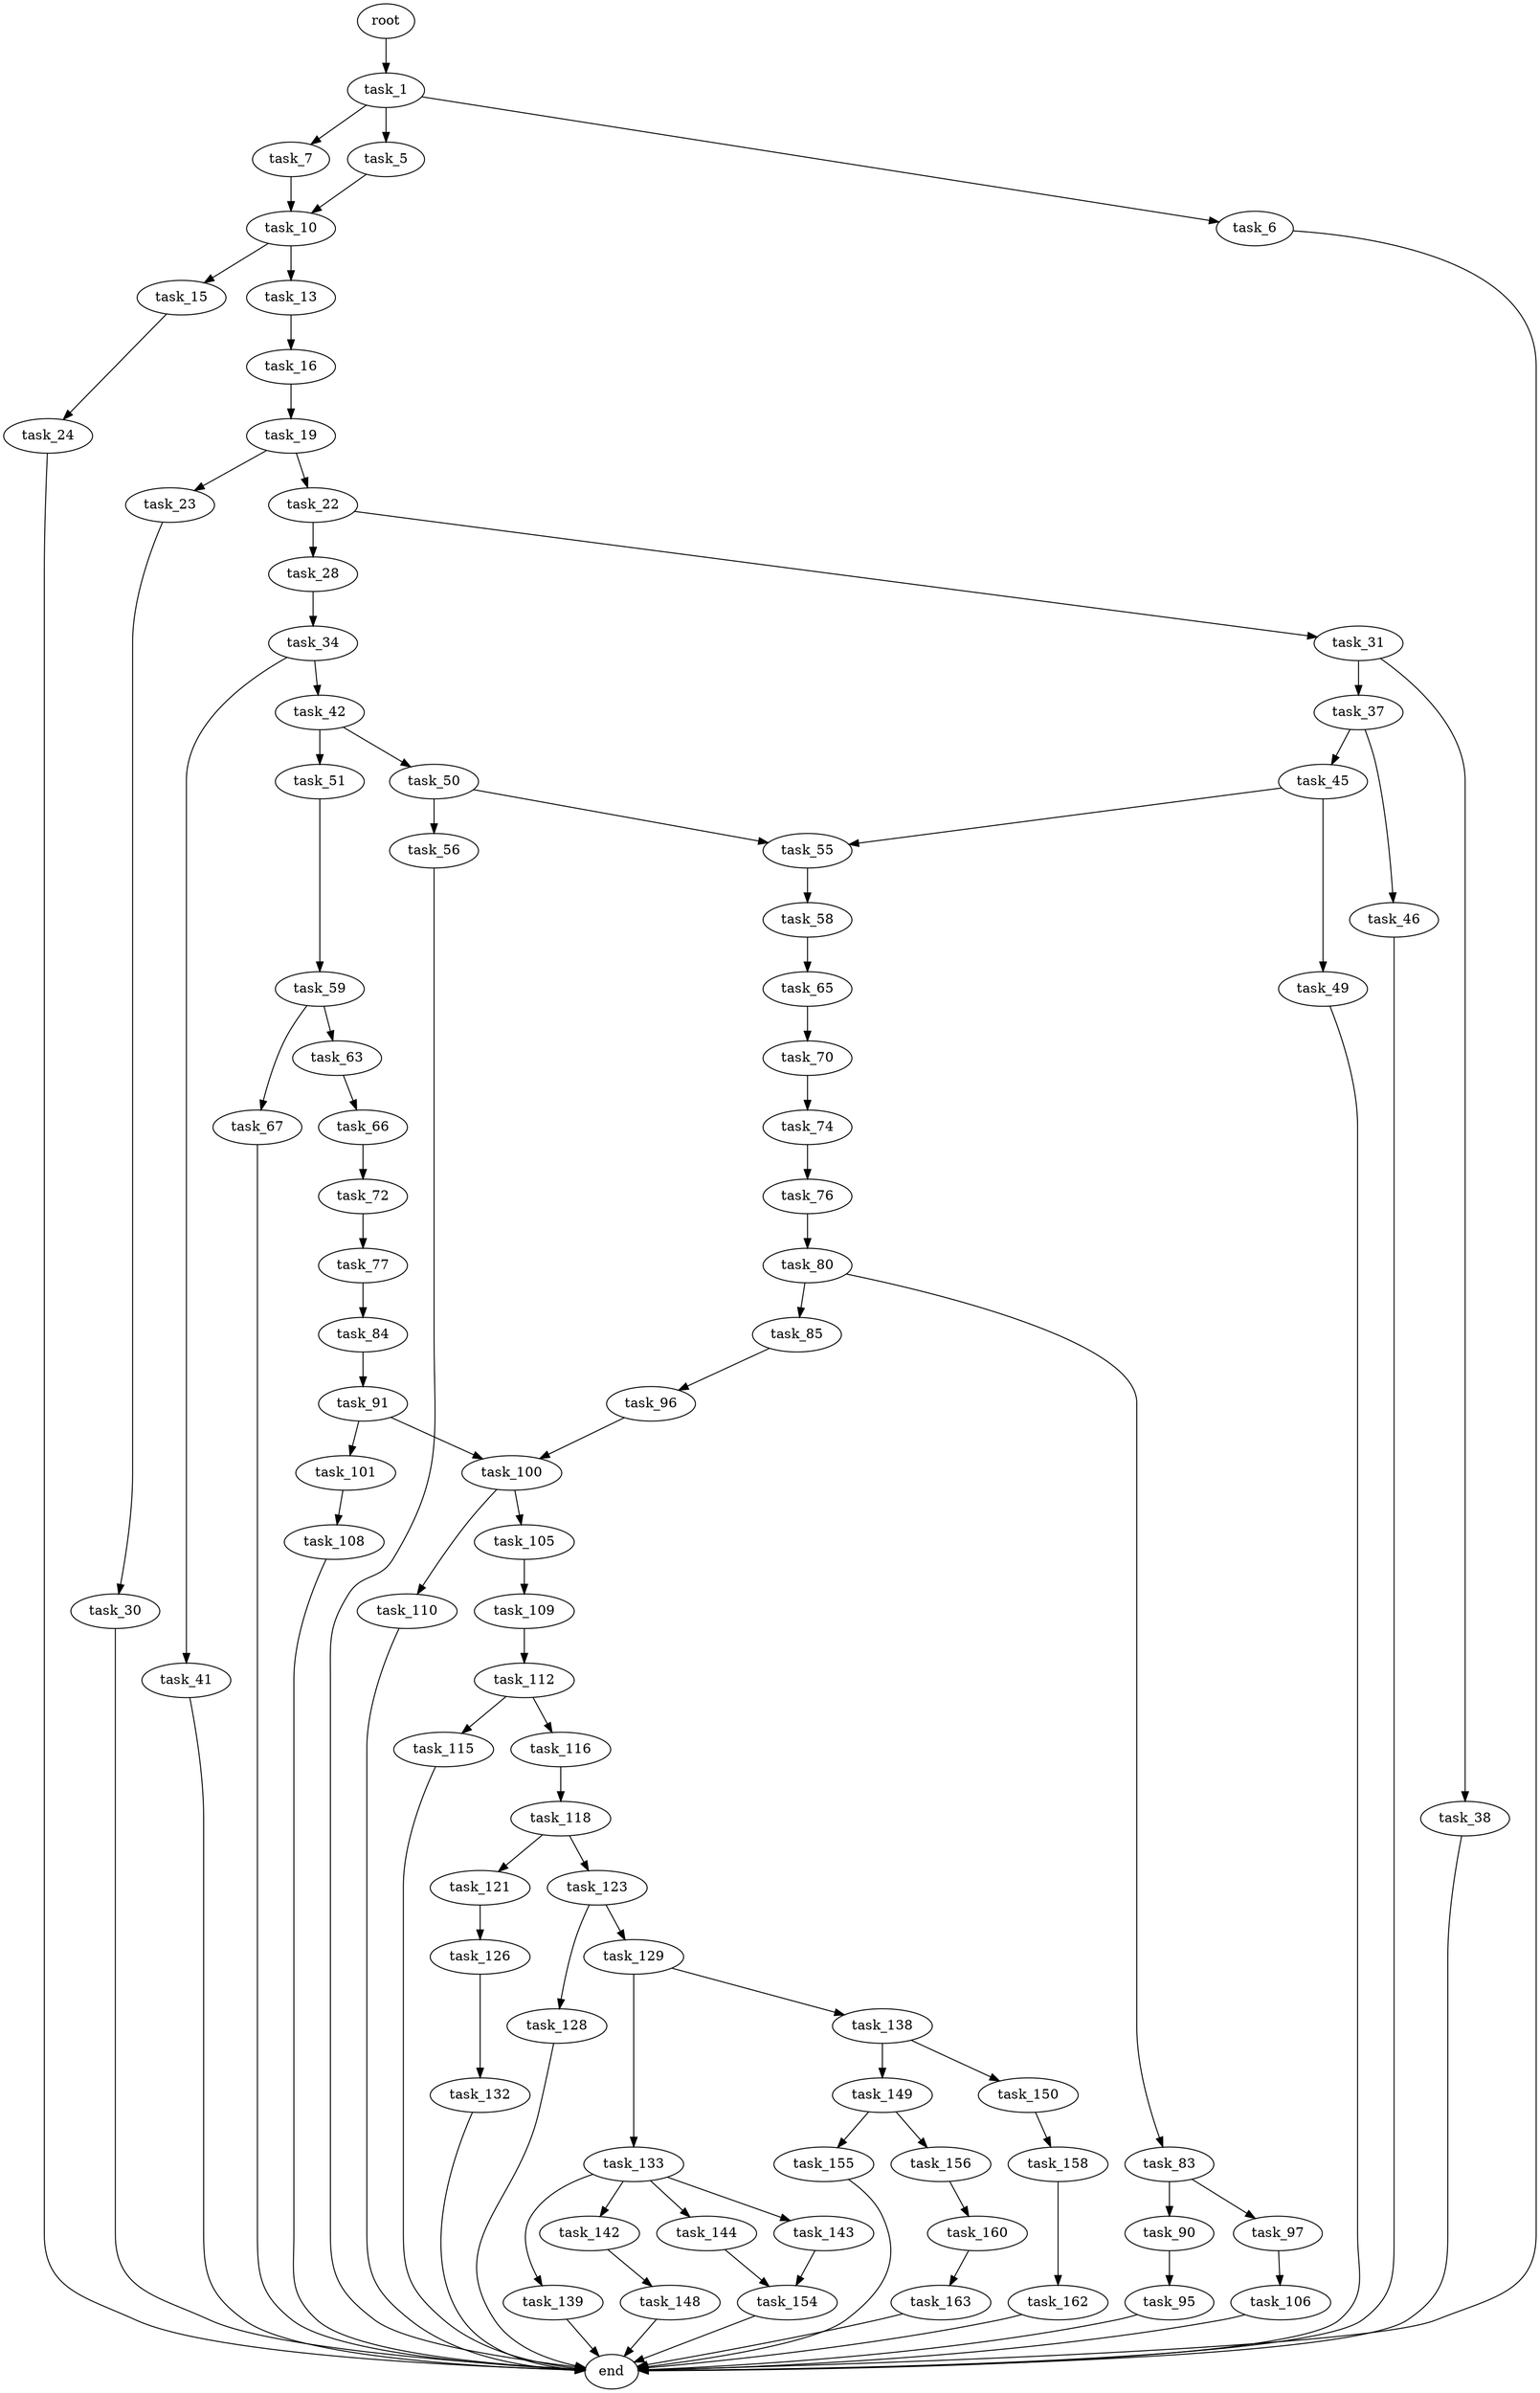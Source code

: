 digraph G {
  root [size="0.000000"];
  task_1 [size="4929165332.000000"];
  task_5 [size="24806056959.000000"];
  task_6 [size="1073741824000.000000"];
  task_7 [size="302305945451.000000"];
  task_10 [size="23177677264.000000"];
  end [size="0.000000"];
  task_13 [size="13413010659.000000"];
  task_15 [size="782757789696.000000"];
  task_16 [size="28991029248.000000"];
  task_24 [size="13067732909.000000"];
  task_19 [size="283453328808.000000"];
  task_22 [size="335179766116.000000"];
  task_23 [size="28991029248.000000"];
  task_28 [size="8589934592.000000"];
  task_31 [size="606884373716.000000"];
  task_30 [size="28919613902.000000"];
  task_34 [size="24108352928.000000"];
  task_37 [size="33380465556.000000"];
  task_38 [size="573305469110.000000"];
  task_41 [size="3924519860.000000"];
  task_42 [size="1145286227845.000000"];
  task_45 [size="231928233984.000000"];
  task_46 [size="2126195445.000000"];
  task_50 [size="173696192331.000000"];
  task_51 [size="128328057889.000000"];
  task_49 [size="738840383.000000"];
  task_55 [size="134217728000.000000"];
  task_56 [size="416566071741.000000"];
  task_59 [size="14580171288.000000"];
  task_58 [size="10587729947.000000"];
  task_65 [size="779561430024.000000"];
  task_63 [size="9520364598.000000"];
  task_67 [size="68719476736.000000"];
  task_66 [size="782757789696.000000"];
  task_70 [size="440998604231.000000"];
  task_72 [size="368293445632.000000"];
  task_74 [size="8589934592.000000"];
  task_77 [size="2084909475.000000"];
  task_76 [size="757015630254.000000"];
  task_80 [size="255676828784.000000"];
  task_84 [size="8870593404.000000"];
  task_83 [size="2829572628.000000"];
  task_85 [size="8589934592.000000"];
  task_90 [size="22355440818.000000"];
  task_97 [size="6986019645.000000"];
  task_91 [size="4185897276.000000"];
  task_96 [size="32372661055.000000"];
  task_95 [size="271160234.000000"];
  task_100 [size="271088543284.000000"];
  task_101 [size="89348114796.000000"];
  task_106 [size="15811335009.000000"];
  task_105 [size="368293445632.000000"];
  task_110 [size="231928233984.000000"];
  task_108 [size="422667984282.000000"];
  task_109 [size="22410603622.000000"];
  task_112 [size="1920860704.000000"];
  task_115 [size="188900881241.000000"];
  task_116 [size="549755813888.000000"];
  task_118 [size="26426609184.000000"];
  task_121 [size="368293445632.000000"];
  task_123 [size="28991029248.000000"];
  task_126 [size="727505644424.000000"];
  task_128 [size="231928233984.000000"];
  task_129 [size="1357196213611.000000"];
  task_132 [size="134217728000.000000"];
  task_133 [size="749678963677.000000"];
  task_138 [size="417715972680.000000"];
  task_139 [size="9596716840.000000"];
  task_142 [size="68719476736.000000"];
  task_143 [size="368293445632.000000"];
  task_144 [size="6177814184.000000"];
  task_149 [size="1111855826.000000"];
  task_150 [size="18938759028.000000"];
  task_148 [size="135949872548.000000"];
  task_154 [size="549755813888.000000"];
  task_155 [size="549755813888.000000"];
  task_156 [size="782757789696.000000"];
  task_158 [size="104432550033.000000"];
  task_160 [size="68719476736.000000"];
  task_162 [size="2934487321.000000"];
  task_163 [size="1073741824000.000000"];

  root -> task_1 [size="1.000000"];
  task_1 -> task_5 [size="209715200.000000"];
  task_1 -> task_6 [size="209715200.000000"];
  task_1 -> task_7 [size="209715200.000000"];
  task_5 -> task_10 [size="838860800.000000"];
  task_6 -> end [size="1.000000"];
  task_7 -> task_10 [size="209715200.000000"];
  task_10 -> task_13 [size="411041792.000000"];
  task_10 -> task_15 [size="411041792.000000"];
  task_13 -> task_16 [size="209715200.000000"];
  task_15 -> task_24 [size="679477248.000000"];
  task_16 -> task_19 [size="75497472.000000"];
  task_24 -> end [size="1.000000"];
  task_19 -> task_22 [size="536870912.000000"];
  task_19 -> task_23 [size="536870912.000000"];
  task_22 -> task_28 [size="536870912.000000"];
  task_22 -> task_31 [size="536870912.000000"];
  task_23 -> task_30 [size="75497472.000000"];
  task_28 -> task_34 [size="33554432.000000"];
  task_31 -> task_37 [size="411041792.000000"];
  task_31 -> task_38 [size="411041792.000000"];
  task_30 -> end [size="1.000000"];
  task_34 -> task_41 [size="33554432.000000"];
  task_34 -> task_42 [size="33554432.000000"];
  task_37 -> task_45 [size="536870912.000000"];
  task_37 -> task_46 [size="536870912.000000"];
  task_38 -> end [size="1.000000"];
  task_41 -> end [size="1.000000"];
  task_42 -> task_50 [size="679477248.000000"];
  task_42 -> task_51 [size="679477248.000000"];
  task_45 -> task_49 [size="301989888.000000"];
  task_45 -> task_55 [size="301989888.000000"];
  task_46 -> end [size="1.000000"];
  task_50 -> task_55 [size="411041792.000000"];
  task_50 -> task_56 [size="411041792.000000"];
  task_51 -> task_59 [size="411041792.000000"];
  task_49 -> end [size="1.000000"];
  task_55 -> task_58 [size="209715200.000000"];
  task_56 -> end [size="1.000000"];
  task_59 -> task_63 [size="536870912.000000"];
  task_59 -> task_67 [size="536870912.000000"];
  task_58 -> task_65 [size="33554432.000000"];
  task_65 -> task_70 [size="536870912.000000"];
  task_63 -> task_66 [size="411041792.000000"];
  task_67 -> end [size="1.000000"];
  task_66 -> task_72 [size="679477248.000000"];
  task_70 -> task_74 [size="679477248.000000"];
  task_72 -> task_77 [size="411041792.000000"];
  task_74 -> task_76 [size="33554432.000000"];
  task_77 -> task_84 [size="75497472.000000"];
  task_76 -> task_80 [size="838860800.000000"];
  task_80 -> task_83 [size="536870912.000000"];
  task_80 -> task_85 [size="536870912.000000"];
  task_84 -> task_91 [size="209715200.000000"];
  task_83 -> task_90 [size="209715200.000000"];
  task_83 -> task_97 [size="209715200.000000"];
  task_85 -> task_96 [size="33554432.000000"];
  task_90 -> task_95 [size="536870912.000000"];
  task_97 -> task_106 [size="209715200.000000"];
  task_91 -> task_100 [size="301989888.000000"];
  task_91 -> task_101 [size="301989888.000000"];
  task_96 -> task_100 [size="75497472.000000"];
  task_95 -> end [size="1.000000"];
  task_100 -> task_105 [size="536870912.000000"];
  task_100 -> task_110 [size="536870912.000000"];
  task_101 -> task_108 [size="134217728.000000"];
  task_106 -> end [size="1.000000"];
  task_105 -> task_109 [size="411041792.000000"];
  task_110 -> end [size="1.000000"];
  task_108 -> end [size="1.000000"];
  task_109 -> task_112 [size="75497472.000000"];
  task_112 -> task_115 [size="75497472.000000"];
  task_112 -> task_116 [size="75497472.000000"];
  task_115 -> end [size="1.000000"];
  task_116 -> task_118 [size="536870912.000000"];
  task_118 -> task_121 [size="134217728.000000"];
  task_118 -> task_123 [size="134217728.000000"];
  task_121 -> task_126 [size="411041792.000000"];
  task_123 -> task_128 [size="75497472.000000"];
  task_123 -> task_129 [size="75497472.000000"];
  task_126 -> task_132 [size="536870912.000000"];
  task_128 -> end [size="1.000000"];
  task_129 -> task_133 [size="838860800.000000"];
  task_129 -> task_138 [size="838860800.000000"];
  task_132 -> end [size="1.000000"];
  task_133 -> task_139 [size="679477248.000000"];
  task_133 -> task_142 [size="679477248.000000"];
  task_133 -> task_143 [size="679477248.000000"];
  task_133 -> task_144 [size="679477248.000000"];
  task_138 -> task_149 [size="301989888.000000"];
  task_138 -> task_150 [size="301989888.000000"];
  task_139 -> end [size="1.000000"];
  task_142 -> task_148 [size="134217728.000000"];
  task_143 -> task_154 [size="411041792.000000"];
  task_144 -> task_154 [size="411041792.000000"];
  task_149 -> task_155 [size="33554432.000000"];
  task_149 -> task_156 [size="33554432.000000"];
  task_150 -> task_158 [size="838860800.000000"];
  task_148 -> end [size="1.000000"];
  task_154 -> end [size="1.000000"];
  task_155 -> end [size="1.000000"];
  task_156 -> task_160 [size="679477248.000000"];
  task_158 -> task_162 [size="75497472.000000"];
  task_160 -> task_163 [size="134217728.000000"];
  task_162 -> end [size="1.000000"];
  task_163 -> end [size="1.000000"];
}
